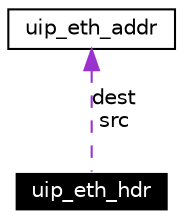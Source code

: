 digraph G
{
  edge [fontname="Helvetica",fontsize=10,labelfontname="Helvetica",labelfontsize=10];
  node [fontname="Helvetica",fontsize=10,shape=record];
  Node1 [label="uip_eth_hdr",height=0.2,width=0.4,color="white", fillcolor="black", style="filled" fontcolor="white"];
  Node2 -> Node1 [dir=back,color="darkorchid3",fontsize=10,style="dashed",label="dest\nsrc",fontname="Helvetica"];
  Node2 [label="uip_eth_addr",height=0.2,width=0.4,color="black", fillcolor="white", style="filled",URL="$a00029.html"];
}
